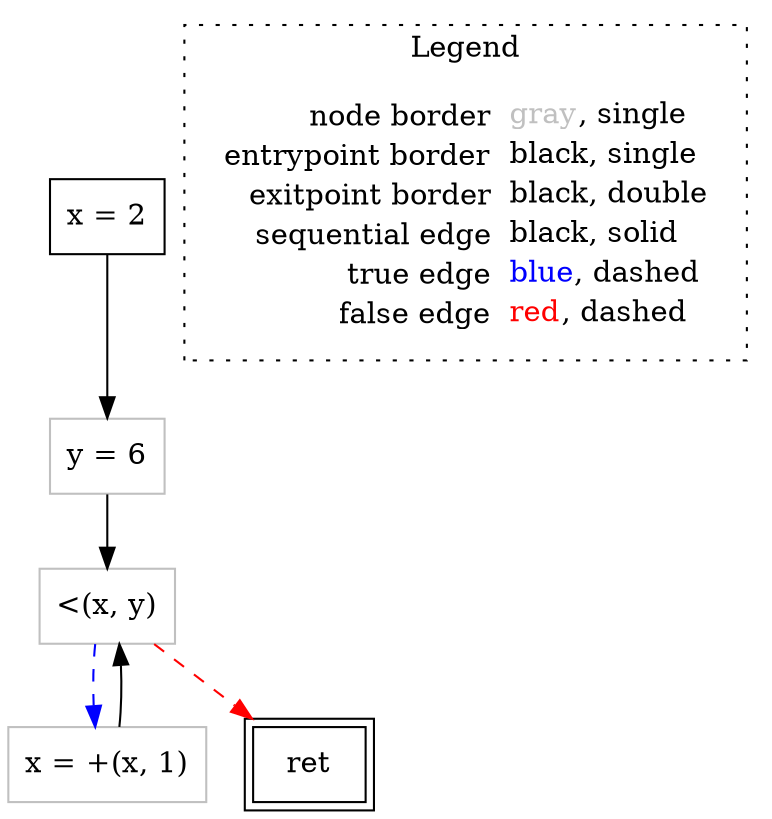digraph {
	"node0" [shape="rect",color="black",label=<x = 2>];
	"node1" [shape="rect",color="gray",label=<x = +(x, 1)>];
	"node2" [shape="rect",color="black",peripheries="2",label=<ret>];
	"node3" [shape="rect",color="gray",label=<&lt;(x, y)>];
	"node4" [shape="rect",color="gray",label=<y = 6>];
	"node0" -> "node4" [color="black"];
	"node1" -> "node3" [color="black"];
	"node3" -> "node2" [color="red",style="dashed"];
	"node3" -> "node1" [color="blue",style="dashed"];
	"node4" -> "node3" [color="black"];
subgraph cluster_legend {
	label="Legend";
	style=dotted;
	node [shape=plaintext];
	"legend" [label=<<table border="0" cellpadding="2" cellspacing="0" cellborder="0"><tr><td align="right">node border&nbsp;</td><td align="left"><font color="gray">gray</font>, single</td></tr><tr><td align="right">entrypoint border&nbsp;</td><td align="left"><font color="black">black</font>, single</td></tr><tr><td align="right">exitpoint border&nbsp;</td><td align="left"><font color="black">black</font>, double</td></tr><tr><td align="right">sequential edge&nbsp;</td><td align="left"><font color="black">black</font>, solid</td></tr><tr><td align="right">true edge&nbsp;</td><td align="left"><font color="blue">blue</font>, dashed</td></tr><tr><td align="right">false edge&nbsp;</td><td align="left"><font color="red">red</font>, dashed</td></tr></table>>];
}

}
